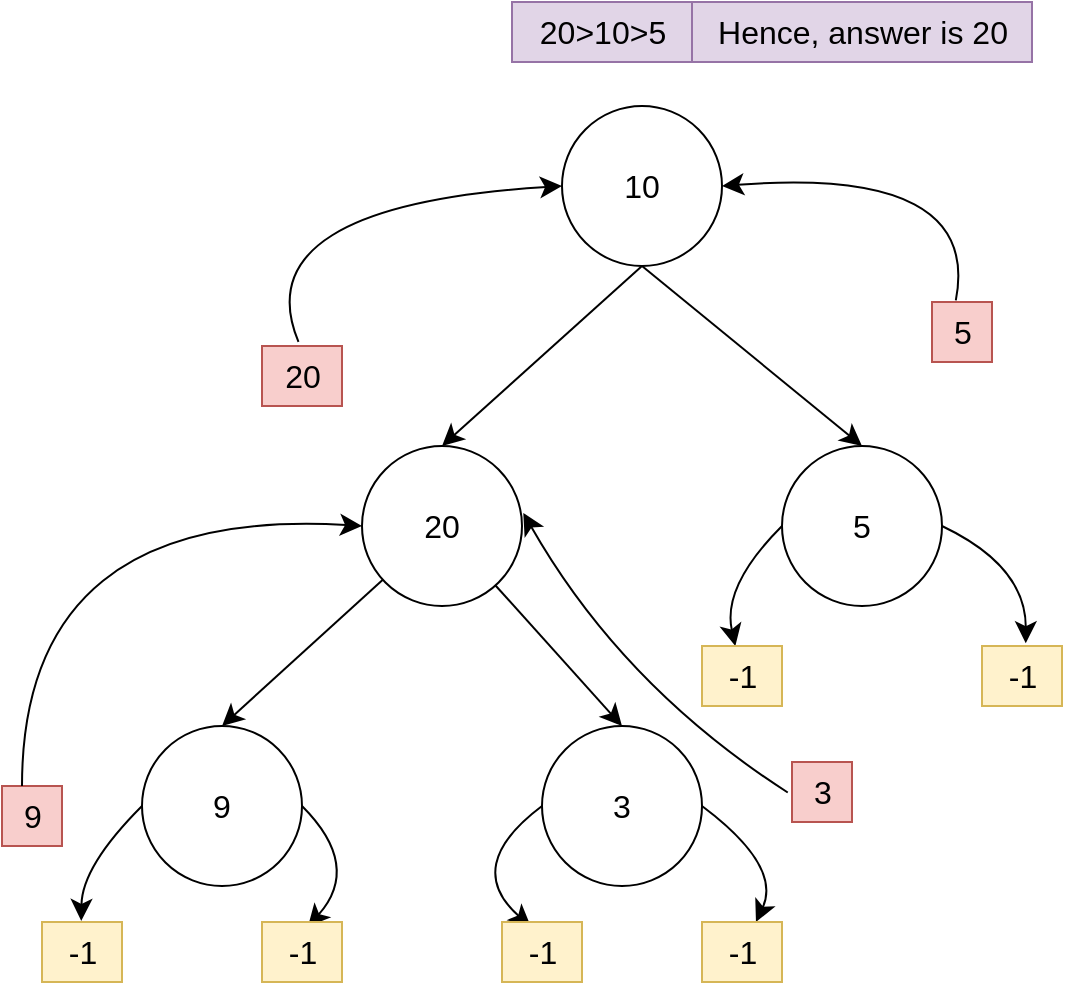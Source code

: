 <mxfile version="21.6.9" type="github" pages="2">
  <diagram id="C5RBs43oDa-KdzZeNtuy" name="Page-1">
    <mxGraphModel dx="1088" dy="690" grid="1" gridSize="10" guides="1" tooltips="1" connect="1" arrows="1" fold="1" page="1" pageScale="1" pageWidth="827" pageHeight="1169" math="0" shadow="0">
      <root>
        <mxCell id="WIyWlLk6GJQsqaUBKTNV-0" />
        <mxCell id="WIyWlLk6GJQsqaUBKTNV-1" parent="WIyWlLk6GJQsqaUBKTNV-0" />
        <mxCell id="gE7fbPmSmbGPCB_UaAwu-1" style="edgeStyle=none;curved=1;rounded=0;orthogonalLoop=1;jettySize=auto;html=1;exitX=0.5;exitY=1;exitDx=0;exitDy=0;fontSize=12;startSize=8;endSize=8;entryX=0.5;entryY=0;entryDx=0;entryDy=0;" parent="WIyWlLk6GJQsqaUBKTNV-1" source="gE7fbPmSmbGPCB_UaAwu-0" target="gE7fbPmSmbGPCB_UaAwu-3" edge="1">
          <mxGeometry relative="1" as="geometry">
            <mxPoint x="360" y="270" as="targetPoint" />
          </mxGeometry>
        </mxCell>
        <mxCell id="gE7fbPmSmbGPCB_UaAwu-2" style="edgeStyle=none;curved=1;rounded=0;orthogonalLoop=1;jettySize=auto;html=1;exitX=0.5;exitY=1;exitDx=0;exitDy=0;fontSize=12;startSize=8;endSize=8;entryX=0.5;entryY=0;entryDx=0;entryDy=0;" parent="WIyWlLk6GJQsqaUBKTNV-1" source="gE7fbPmSmbGPCB_UaAwu-0" target="gE7fbPmSmbGPCB_UaAwu-4" edge="1">
          <mxGeometry relative="1" as="geometry">
            <mxPoint x="460" y="270" as="targetPoint" />
          </mxGeometry>
        </mxCell>
        <mxCell id="gE7fbPmSmbGPCB_UaAwu-0" value="10" style="ellipse;whiteSpace=wrap;html=1;aspect=fixed;fontSize=16;" parent="WIyWlLk6GJQsqaUBKTNV-1" vertex="1">
          <mxGeometry x="370" y="90" width="80" height="80" as="geometry" />
        </mxCell>
        <mxCell id="gE7fbPmSmbGPCB_UaAwu-5" style="edgeStyle=none;curved=1;rounded=0;orthogonalLoop=1;jettySize=auto;html=1;fontSize=12;startSize=8;endSize=8;entryX=0.5;entryY=0;entryDx=0;entryDy=0;" parent="WIyWlLk6GJQsqaUBKTNV-1" source="gE7fbPmSmbGPCB_UaAwu-3" target="gE7fbPmSmbGPCB_UaAwu-7" edge="1">
          <mxGeometry relative="1" as="geometry">
            <mxPoint x="200" y="400" as="targetPoint" />
          </mxGeometry>
        </mxCell>
        <mxCell id="gE7fbPmSmbGPCB_UaAwu-6" style="edgeStyle=none;curved=1;rounded=0;orthogonalLoop=1;jettySize=auto;html=1;fontSize=12;startSize=8;endSize=8;" parent="WIyWlLk6GJQsqaUBKTNV-1" source="gE7fbPmSmbGPCB_UaAwu-3" edge="1">
          <mxGeometry relative="1" as="geometry">
            <mxPoint x="400" y="400" as="targetPoint" />
          </mxGeometry>
        </mxCell>
        <mxCell id="gE7fbPmSmbGPCB_UaAwu-3" value="20" style="ellipse;whiteSpace=wrap;html=1;aspect=fixed;fontSize=16;" parent="WIyWlLk6GJQsqaUBKTNV-1" vertex="1">
          <mxGeometry x="270" y="260" width="80" height="80" as="geometry" />
        </mxCell>
        <mxCell id="gE7fbPmSmbGPCB_UaAwu-26" style="edgeStyle=none;curved=1;rounded=0;orthogonalLoop=1;jettySize=auto;html=1;exitX=0;exitY=0.5;exitDx=0;exitDy=0;fontSize=12;startSize=8;endSize=8;" parent="WIyWlLk6GJQsqaUBKTNV-1" source="gE7fbPmSmbGPCB_UaAwu-4" target="gE7fbPmSmbGPCB_UaAwu-20" edge="1">
          <mxGeometry relative="1" as="geometry">
            <Array as="points">
              <mxPoint x="450" y="330" />
            </Array>
          </mxGeometry>
        </mxCell>
        <mxCell id="gE7fbPmSmbGPCB_UaAwu-27" style="edgeStyle=none;curved=1;rounded=0;orthogonalLoop=1;jettySize=auto;html=1;exitX=1;exitY=0.5;exitDx=0;exitDy=0;entryX=0.547;entryY=-0.046;entryDx=0;entryDy=0;entryPerimeter=0;fontSize=12;startSize=8;endSize=8;" parent="WIyWlLk6GJQsqaUBKTNV-1" source="gE7fbPmSmbGPCB_UaAwu-4" target="gE7fbPmSmbGPCB_UaAwu-19" edge="1">
          <mxGeometry relative="1" as="geometry">
            <Array as="points">
              <mxPoint x="602" y="320" />
            </Array>
          </mxGeometry>
        </mxCell>
        <mxCell id="gE7fbPmSmbGPCB_UaAwu-4" value="5" style="ellipse;whiteSpace=wrap;html=1;aspect=fixed;fontSize=16;" parent="WIyWlLk6GJQsqaUBKTNV-1" vertex="1">
          <mxGeometry x="480" y="260" width="80" height="80" as="geometry" />
        </mxCell>
        <mxCell id="gE7fbPmSmbGPCB_UaAwu-22" style="edgeStyle=none;curved=1;rounded=0;orthogonalLoop=1;jettySize=auto;html=1;exitX=0;exitY=0.5;exitDx=0;exitDy=0;entryX=0.49;entryY=-0.018;entryDx=0;entryDy=0;entryPerimeter=0;fontSize=12;startSize=8;endSize=8;" parent="WIyWlLk6GJQsqaUBKTNV-1" source="gE7fbPmSmbGPCB_UaAwu-7" target="gE7fbPmSmbGPCB_UaAwu-9" edge="1">
          <mxGeometry relative="1" as="geometry">
            <Array as="points">
              <mxPoint x="130" y="470" />
            </Array>
          </mxGeometry>
        </mxCell>
        <mxCell id="gE7fbPmSmbGPCB_UaAwu-23" style="edgeStyle=none;curved=1;rounded=0;orthogonalLoop=1;jettySize=auto;html=1;exitX=1;exitY=0.5;exitDx=0;exitDy=0;entryX=0.574;entryY=0.077;entryDx=0;entryDy=0;entryPerimeter=0;fontSize=12;startSize=8;endSize=8;" parent="WIyWlLk6GJQsqaUBKTNV-1" source="gE7fbPmSmbGPCB_UaAwu-7" target="gE7fbPmSmbGPCB_UaAwu-16" edge="1">
          <mxGeometry relative="1" as="geometry">
            <Array as="points">
              <mxPoint x="270" y="470" />
            </Array>
          </mxGeometry>
        </mxCell>
        <mxCell id="gE7fbPmSmbGPCB_UaAwu-7" value="9" style="ellipse;whiteSpace=wrap;html=1;aspect=fixed;fontSize=16;" parent="WIyWlLk6GJQsqaUBKTNV-1" vertex="1">
          <mxGeometry x="160" y="400" width="80" height="80" as="geometry" />
        </mxCell>
        <mxCell id="gE7fbPmSmbGPCB_UaAwu-24" style="edgeStyle=none;curved=1;rounded=0;orthogonalLoop=1;jettySize=auto;html=1;exitX=0;exitY=0.5;exitDx=0;exitDy=0;entryX=0.36;entryY=0.077;entryDx=0;entryDy=0;entryPerimeter=0;fontSize=12;startSize=8;endSize=8;" parent="WIyWlLk6GJQsqaUBKTNV-1" source="gE7fbPmSmbGPCB_UaAwu-8" target="gE7fbPmSmbGPCB_UaAwu-17" edge="1">
          <mxGeometry relative="1" as="geometry">
            <Array as="points">
              <mxPoint x="320" y="470" />
            </Array>
          </mxGeometry>
        </mxCell>
        <mxCell id="gE7fbPmSmbGPCB_UaAwu-25" style="edgeStyle=none;curved=1;rounded=0;orthogonalLoop=1;jettySize=auto;html=1;exitX=1;exitY=0.5;exitDx=0;exitDy=0;fontSize=12;startSize=8;endSize=8;" parent="WIyWlLk6GJQsqaUBKTNV-1" source="gE7fbPmSmbGPCB_UaAwu-8" target="gE7fbPmSmbGPCB_UaAwu-18" edge="1">
          <mxGeometry relative="1" as="geometry">
            <Array as="points">
              <mxPoint x="480" y="470" />
            </Array>
          </mxGeometry>
        </mxCell>
        <mxCell id="gE7fbPmSmbGPCB_UaAwu-8" value="3" style="ellipse;whiteSpace=wrap;html=1;aspect=fixed;fontSize=16;" parent="WIyWlLk6GJQsqaUBKTNV-1" vertex="1">
          <mxGeometry x="360" y="400" width="80" height="80" as="geometry" />
        </mxCell>
        <mxCell id="gE7fbPmSmbGPCB_UaAwu-9" value="-1" style="text;html=1;align=center;verticalAlign=middle;resizable=0;points=[];autosize=1;strokeColor=#d6b656;fillColor=#fff2cc;fontSize=16;" parent="WIyWlLk6GJQsqaUBKTNV-1" vertex="1">
          <mxGeometry x="110" y="498" width="40" height="30" as="geometry" />
        </mxCell>
        <mxCell id="gE7fbPmSmbGPCB_UaAwu-16" value="-1" style="text;html=1;align=center;verticalAlign=middle;resizable=0;points=[];autosize=1;strokeColor=#d6b656;fillColor=#fff2cc;fontSize=16;" parent="WIyWlLk6GJQsqaUBKTNV-1" vertex="1">
          <mxGeometry x="220" y="498" width="40" height="30" as="geometry" />
        </mxCell>
        <mxCell id="gE7fbPmSmbGPCB_UaAwu-17" value="-1" style="text;html=1;align=center;verticalAlign=middle;resizable=0;points=[];autosize=1;strokeColor=#d6b656;fillColor=#fff2cc;fontSize=16;" parent="WIyWlLk6GJQsqaUBKTNV-1" vertex="1">
          <mxGeometry x="340" y="498" width="40" height="30" as="geometry" />
        </mxCell>
        <mxCell id="gE7fbPmSmbGPCB_UaAwu-18" value="-1" style="text;html=1;align=center;verticalAlign=middle;resizable=0;points=[];autosize=1;strokeColor=#d6b656;fillColor=#fff2cc;fontSize=16;" parent="WIyWlLk6GJQsqaUBKTNV-1" vertex="1">
          <mxGeometry x="440" y="498" width="40" height="30" as="geometry" />
        </mxCell>
        <mxCell id="gE7fbPmSmbGPCB_UaAwu-19" value="-1" style="text;html=1;align=center;verticalAlign=middle;resizable=0;points=[];autosize=1;strokeColor=#d6b656;fillColor=#fff2cc;fontSize=16;" parent="WIyWlLk6GJQsqaUBKTNV-1" vertex="1">
          <mxGeometry x="580" y="360" width="40" height="30" as="geometry" />
        </mxCell>
        <mxCell id="gE7fbPmSmbGPCB_UaAwu-20" value="-1" style="text;html=1;align=center;verticalAlign=middle;resizable=0;points=[];autosize=1;strokeColor=#d6b656;fillColor=#fff2cc;fontSize=16;" parent="WIyWlLk6GJQsqaUBKTNV-1" vertex="1">
          <mxGeometry x="440" y="360" width="40" height="30" as="geometry" />
        </mxCell>
        <mxCell id="gE7fbPmSmbGPCB_UaAwu-31" value="9" style="text;html=1;align=center;verticalAlign=middle;resizable=0;points=[];autosize=1;strokeColor=#b85450;fillColor=#f8cecc;fontSize=16;" parent="WIyWlLk6GJQsqaUBKTNV-1" vertex="1">
          <mxGeometry x="90" y="430" width="30" height="30" as="geometry" />
        </mxCell>
        <mxCell id="gE7fbPmSmbGPCB_UaAwu-33" value="" style="endArrow=classic;html=1;rounded=0;fontSize=12;startSize=8;endSize=8;curved=1;entryX=0;entryY=0.5;entryDx=0;entryDy=0;" parent="WIyWlLk6GJQsqaUBKTNV-1" target="gE7fbPmSmbGPCB_UaAwu-3" edge="1">
          <mxGeometry width="50" height="50" relative="1" as="geometry">
            <mxPoint x="100" y="430" as="sourcePoint" />
            <mxPoint x="150" y="380" as="targetPoint" />
            <Array as="points">
              <mxPoint x="100" y="290" />
            </Array>
          </mxGeometry>
        </mxCell>
        <mxCell id="gE7fbPmSmbGPCB_UaAwu-34" value="3" style="text;html=1;align=center;verticalAlign=middle;resizable=0;points=[];autosize=1;strokeColor=#b85450;fillColor=#f8cecc;fontSize=16;" parent="WIyWlLk6GJQsqaUBKTNV-1" vertex="1">
          <mxGeometry x="485" y="418" width="30" height="30" as="geometry" />
        </mxCell>
        <mxCell id="gE7fbPmSmbGPCB_UaAwu-35" value="" style="endArrow=classic;html=1;rounded=0;fontSize=12;startSize=8;endSize=8;curved=1;entryX=1.008;entryY=0.418;entryDx=0;entryDy=0;entryPerimeter=0;exitX=-0.071;exitY=0.508;exitDx=0;exitDy=0;exitPerimeter=0;" parent="WIyWlLk6GJQsqaUBKTNV-1" source="gE7fbPmSmbGPCB_UaAwu-34" target="gE7fbPmSmbGPCB_UaAwu-3" edge="1">
          <mxGeometry width="50" height="50" relative="1" as="geometry">
            <mxPoint x="510" y="490" as="sourcePoint" />
            <mxPoint x="560" y="440" as="targetPoint" />
            <Array as="points">
              <mxPoint x="400" y="380" />
            </Array>
          </mxGeometry>
        </mxCell>
        <mxCell id="gE7fbPmSmbGPCB_UaAwu-36" value="20" style="text;html=1;align=center;verticalAlign=middle;resizable=0;points=[];autosize=1;strokeColor=#b85450;fillColor=#f8cecc;fontSize=16;" parent="WIyWlLk6GJQsqaUBKTNV-1" vertex="1">
          <mxGeometry x="220" y="210" width="40" height="30" as="geometry" />
        </mxCell>
        <mxCell id="gE7fbPmSmbGPCB_UaAwu-37" value="" style="endArrow=classic;html=1;rounded=0;fontSize=12;startSize=8;endSize=8;curved=1;entryX=0;entryY=0.5;entryDx=0;entryDy=0;exitX=0.456;exitY=-0.068;exitDx=0;exitDy=0;exitPerimeter=0;" parent="WIyWlLk6GJQsqaUBKTNV-1" source="gE7fbPmSmbGPCB_UaAwu-36" target="gE7fbPmSmbGPCB_UaAwu-0" edge="1">
          <mxGeometry width="50" height="50" relative="1" as="geometry">
            <mxPoint x="260" y="190" as="sourcePoint" />
            <mxPoint x="310" y="140" as="targetPoint" />
            <Array as="points">
              <mxPoint x="210" y="140" />
            </Array>
          </mxGeometry>
        </mxCell>
        <mxCell id="gE7fbPmSmbGPCB_UaAwu-38" value="5" style="text;html=1;align=center;verticalAlign=middle;resizable=0;points=[];autosize=1;strokeColor=#b85450;fillColor=#f8cecc;fontSize=16;" parent="WIyWlLk6GJQsqaUBKTNV-1" vertex="1">
          <mxGeometry x="555" y="188" width="30" height="30" as="geometry" />
        </mxCell>
        <mxCell id="gE7fbPmSmbGPCB_UaAwu-39" value="" style="endArrow=classic;html=1;rounded=0;fontSize=12;startSize=8;endSize=8;curved=1;entryX=1;entryY=0.5;entryDx=0;entryDy=0;exitX=0.397;exitY=-0.027;exitDx=0;exitDy=0;exitPerimeter=0;" parent="WIyWlLk6GJQsqaUBKTNV-1" source="gE7fbPmSmbGPCB_UaAwu-38" target="gE7fbPmSmbGPCB_UaAwu-0" edge="1">
          <mxGeometry width="50" height="50" relative="1" as="geometry">
            <mxPoint x="580" y="200" as="sourcePoint" />
            <mxPoint x="630" y="150" as="targetPoint" />
            <Array as="points">
              <mxPoint x="580" y="120" />
            </Array>
          </mxGeometry>
        </mxCell>
        <mxCell id="gE7fbPmSmbGPCB_UaAwu-40" value="20&amp;gt;10&amp;gt;5" style="text;html=1;align=center;verticalAlign=middle;resizable=0;points=[];autosize=1;strokeColor=#9673a6;fillColor=#e1d5e7;fontSize=16;" parent="WIyWlLk6GJQsqaUBKTNV-1" vertex="1">
          <mxGeometry x="345" y="38" width="90" height="30" as="geometry" />
        </mxCell>
        <mxCell id="gE7fbPmSmbGPCB_UaAwu-41" value="Hence, answer is 20" style="text;html=1;align=center;verticalAlign=middle;resizable=0;points=[];autosize=1;strokeColor=#9673a6;fillColor=#e1d5e7;fontSize=16;" parent="WIyWlLk6GJQsqaUBKTNV-1" vertex="1">
          <mxGeometry x="435" y="38" width="170" height="30" as="geometry" />
        </mxCell>
      </root>
    </mxGraphModel>
  </diagram>
  <diagram id="QLZnjwXswbP_SWDg3xuL" name="Page-2">
    <mxGraphModel dx="1088" dy="690" grid="0" gridSize="10" guides="1" tooltips="1" connect="1" arrows="1" fold="1" page="0" pageScale="1" pageWidth="1169" pageHeight="827" math="0" shadow="0">
      <root>
        <mxCell id="0" />
        <mxCell id="1" parent="0" />
      </root>
    </mxGraphModel>
  </diagram>
</mxfile>
